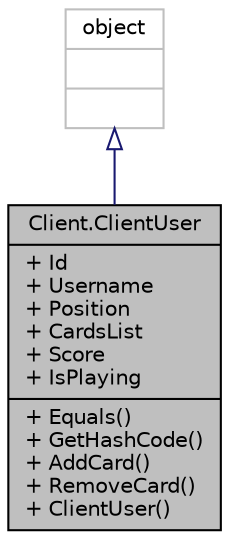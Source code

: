 digraph "Client.ClientUser"
{
  edge [fontname="Helvetica",fontsize="10",labelfontname="Helvetica",labelfontsize="10"];
  node [fontname="Helvetica",fontsize="10",shape=record];
  Node0 [label="{Client.ClientUser\n|+ Id\l+ Username\l+ Position\l+ CardsList\l+ Score\l+ IsPlaying\l|+ Equals()\l+ GetHashCode()\l+ AddCard()\l+ RemoveCard()\l+ ClientUser()\l}",height=0.2,width=0.4,color="black", fillcolor="grey75", style="filled", fontcolor="black"];
  Node1 -> Node0 [dir="back",color="midnightblue",fontsize="10",style="solid",arrowtail="onormal"];
  Node1 [label="{object\n||}",height=0.2,width=0.4,color="grey75", fillcolor="white", style="filled"];
}

